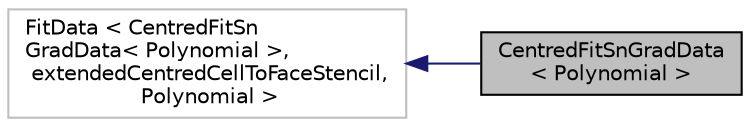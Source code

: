 digraph "CentredFitSnGradData&lt; Polynomial &gt;"
{
  bgcolor="transparent";
  edge [fontname="Helvetica",fontsize="10",labelfontname="Helvetica",labelfontsize="10"];
  node [fontname="Helvetica",fontsize="10",shape=record];
  rankdir="LR";
  Node1 [label="CentredFitSnGradData\l\< Polynomial \>",height=0.2,width=0.4,color="black", fillcolor="grey75", style="filled", fontcolor="black"];
  Node2 -> Node1 [dir="back",color="midnightblue",fontsize="10",style="solid",fontname="Helvetica"];
  Node2 [label="FitData    \< CentredFitSn\lGradData\< Polynomial \>,\l extendedCentredCellToFaceStencil,\l Polynomial \>",height=0.2,width=0.4,color="grey75"];
}

